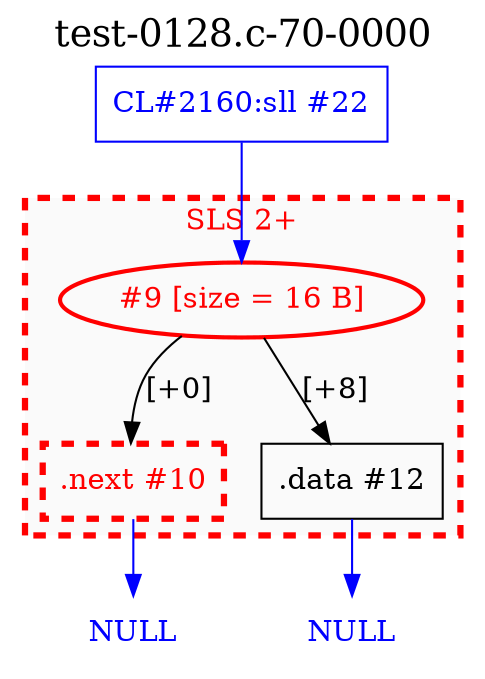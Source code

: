 digraph "test-0128.c-70-0000" {
	label=<<FONT POINT-SIZE="18">test-0128.c-70-0000</FONT>>;
	clusterrank=local;
	labelloc=t;
subgraph "cluster1" {
	rank=same;
	label="SLS 2+";
	color=red;
	fontcolor=red;
	bgcolor=gray98;
	style=dashed;
	penwidth=3.0;
	"9" [shape=ellipse, penwidth=2, color=red, fontcolor=red, label="#9 [size = 16 B]"];
	"10" [shape=box, color=red, fontcolor=red, penwidth=3.0, style=dashed, label=".next #10"];
	"9" -> "10" [color=black, fontcolor=black, label="[+0]"];
	"12" [shape=box, color=black, fontcolor=black, label=".data #12"];
	"9" -> "12" [color=black, fontcolor=black, label="[+8]"];
}
	"22" [shape=box, color=blue, fontcolor=blue, label="CL#2160:sll #22"];
	"lonely2" [shape=plaintext, fontcolor=blue, label="NULL"];
	"10" -> "lonely2" [color=blue];
	"lonely3" [shape=plaintext, fontcolor=blue, label="NULL"];
	"12" -> "lonely3" [color=blue];
	"22" -> "9" [color=blue, fontcolor=blue];
}
